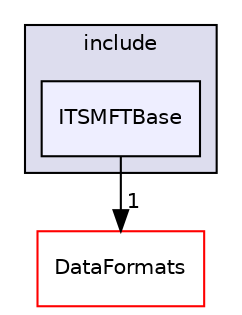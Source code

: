 digraph "/home/travis/build/AliceO2Group/AliceO2/Detectors/ITSMFT/common/base/include/ITSMFTBase" {
  bgcolor=transparent;
  compound=true
  node [ fontsize="10", fontname="Helvetica"];
  edge [ labelfontsize="10", labelfontname="Helvetica"];
  subgraph clusterdir_e51af734920bf914e3ac5828e487e328 {
    graph [ bgcolor="#ddddee", pencolor="black", label="include" fontname="Helvetica", fontsize="10", URL="dir_e51af734920bf914e3ac5828e487e328.html"]
  dir_da3c472dc426d8030e345c5252427508 [shape=box, label="ITSMFTBase", style="filled", fillcolor="#eeeeff", pencolor="black", URL="dir_da3c472dc426d8030e345c5252427508.html"];
  }
  dir_2171f7ec022c5423887b07c69b2f5b48 [shape=box label="DataFormats" color="red" URL="dir_2171f7ec022c5423887b07c69b2f5b48.html"];
  dir_da3c472dc426d8030e345c5252427508->dir_2171f7ec022c5423887b07c69b2f5b48 [headlabel="1", labeldistance=1.5 headhref="dir_000224_000054.html"];
}
